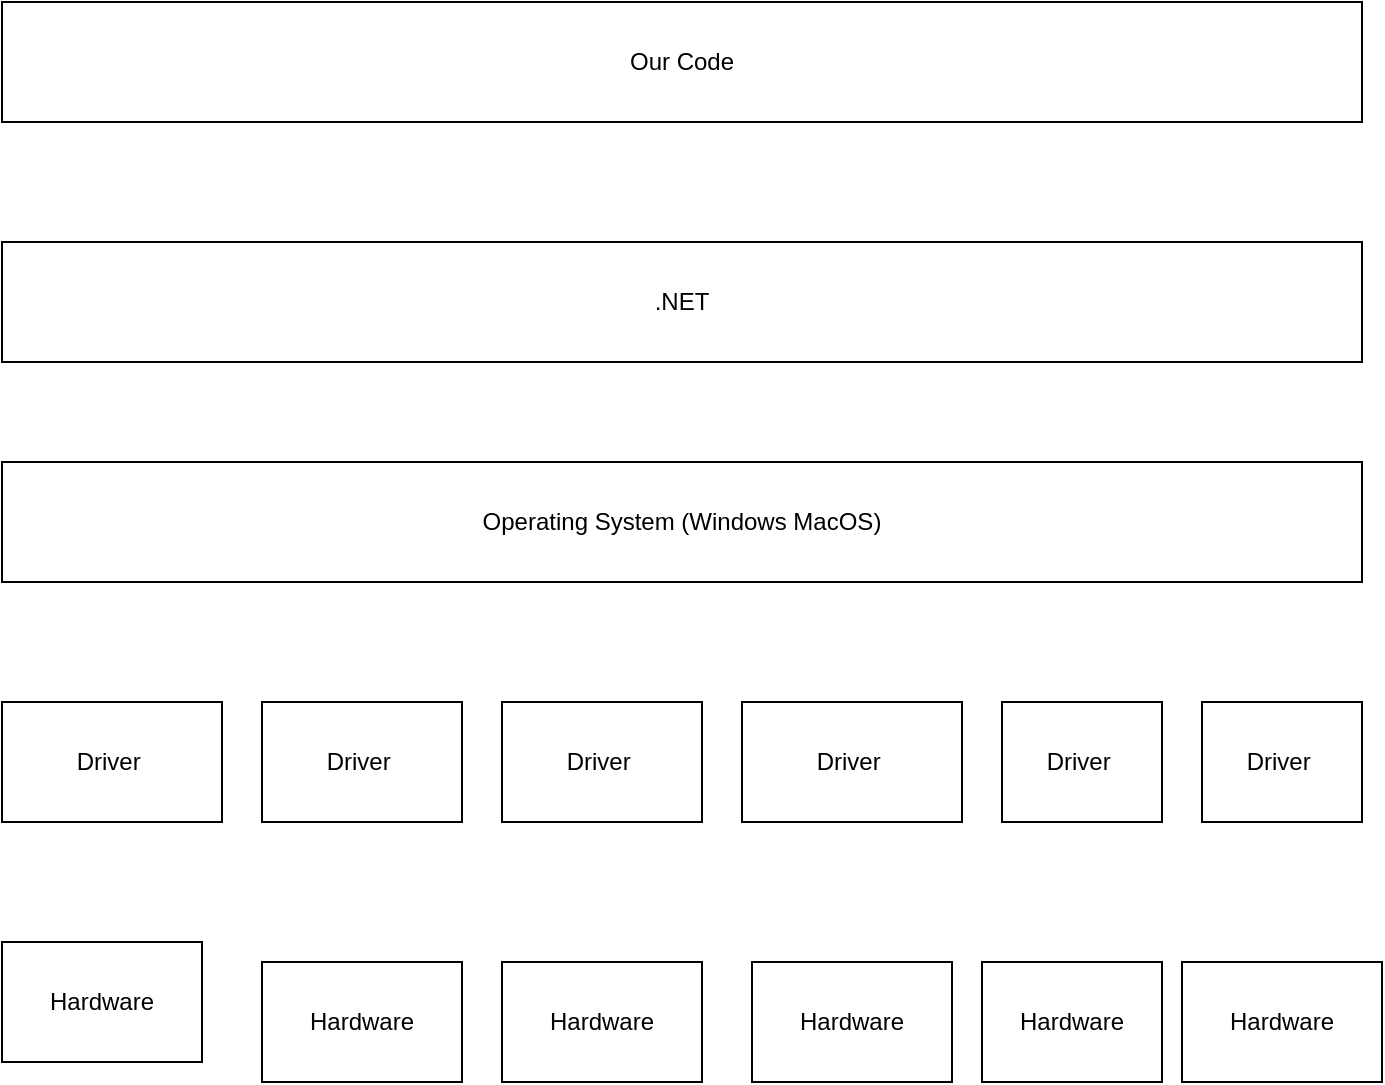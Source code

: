 <mxfile version="15.8.7" type="device"><diagram id="K2Bi2x5A3vh1YAGRv7WH" name="Layers"><mxGraphModel dx="1102" dy="695" grid="1" gridSize="10" guides="1" tooltips="1" connect="1" arrows="1" fold="1" page="1" pageScale="1" pageWidth="850" pageHeight="1100" math="0" shadow="0"><root><mxCell id="0"/><mxCell id="1" parent="0"/><mxCell id="ANjblzhWx5Xz15mXUy7l-1" value="Hardware" style="rounded=0;whiteSpace=wrap;html=1;" vertex="1" parent="1"><mxGeometry x="110" y="910" width="100" height="60" as="geometry"/></mxCell><mxCell id="ANjblzhWx5Xz15mXUy7l-3" value="Operating System (Windows MacOS)" style="rounded=0;whiteSpace=wrap;html=1;" vertex="1" parent="1"><mxGeometry x="110" y="670" width="680" height="60" as="geometry"/></mxCell><mxCell id="ANjblzhWx5Xz15mXUy7l-4" value=".NET" style="rounded=0;whiteSpace=wrap;html=1;" vertex="1" parent="1"><mxGeometry x="110" y="560" width="680" height="60" as="geometry"/></mxCell><mxCell id="ANjblzhWx5Xz15mXUy7l-5" value="Our Code" style="rounded=0;whiteSpace=wrap;html=1;" vertex="1" parent="1"><mxGeometry x="110" y="440" width="680" height="60" as="geometry"/></mxCell><mxCell id="ANjblzhWx5Xz15mXUy7l-10" value="Driver&amp;nbsp;" style="rounded=0;whiteSpace=wrap;html=1;" vertex="1" parent="1"><mxGeometry x="110" y="790" width="110" height="60" as="geometry"/></mxCell><mxCell id="ANjblzhWx5Xz15mXUy7l-11" value="Driver&amp;nbsp;" style="rounded=0;whiteSpace=wrap;html=1;" vertex="1" parent="1"><mxGeometry x="360" y="790" width="100" height="60" as="geometry"/></mxCell><mxCell id="ANjblzhWx5Xz15mXUy7l-12" value="Driver&amp;nbsp;" style="rounded=0;whiteSpace=wrap;html=1;" vertex="1" parent="1"><mxGeometry x="240" y="790" width="100" height="60" as="geometry"/></mxCell><mxCell id="ANjblzhWx5Xz15mXUy7l-13" value="Driver&amp;nbsp;" style="rounded=0;whiteSpace=wrap;html=1;" vertex="1" parent="1"><mxGeometry x="480" y="790" width="110" height="60" as="geometry"/></mxCell><mxCell id="ANjblzhWx5Xz15mXUy7l-14" value="Driver&amp;nbsp;" style="rounded=0;whiteSpace=wrap;html=1;" vertex="1" parent="1"><mxGeometry x="710" y="790" width="80" height="60" as="geometry"/></mxCell><mxCell id="ANjblzhWx5Xz15mXUy7l-15" value="Driver&amp;nbsp;" style="rounded=0;whiteSpace=wrap;html=1;" vertex="1" parent="1"><mxGeometry x="610" y="790" width="80" height="60" as="geometry"/></mxCell><mxCell id="ANjblzhWx5Xz15mXUy7l-17" value="Hardware" style="rounded=0;whiteSpace=wrap;html=1;" vertex="1" parent="1"><mxGeometry x="700" y="920" width="100" height="60" as="geometry"/></mxCell><mxCell id="ANjblzhWx5Xz15mXUy7l-18" value="Hardware" style="rounded=0;whiteSpace=wrap;html=1;" vertex="1" parent="1"><mxGeometry x="600" y="920" width="90" height="60" as="geometry"/></mxCell><mxCell id="ANjblzhWx5Xz15mXUy7l-19" value="Hardware" style="rounded=0;whiteSpace=wrap;html=1;" vertex="1" parent="1"><mxGeometry x="485" y="920" width="100" height="60" as="geometry"/></mxCell><mxCell id="ANjblzhWx5Xz15mXUy7l-20" value="Hardware" style="rounded=0;whiteSpace=wrap;html=1;" vertex="1" parent="1"><mxGeometry x="360" y="920" width="100" height="60" as="geometry"/></mxCell><mxCell id="ANjblzhWx5Xz15mXUy7l-21" value="Hardware" style="rounded=0;whiteSpace=wrap;html=1;" vertex="1" parent="1"><mxGeometry x="240" y="920" width="100" height="60" as="geometry"/></mxCell></root></mxGraphModel></diagram></mxfile>